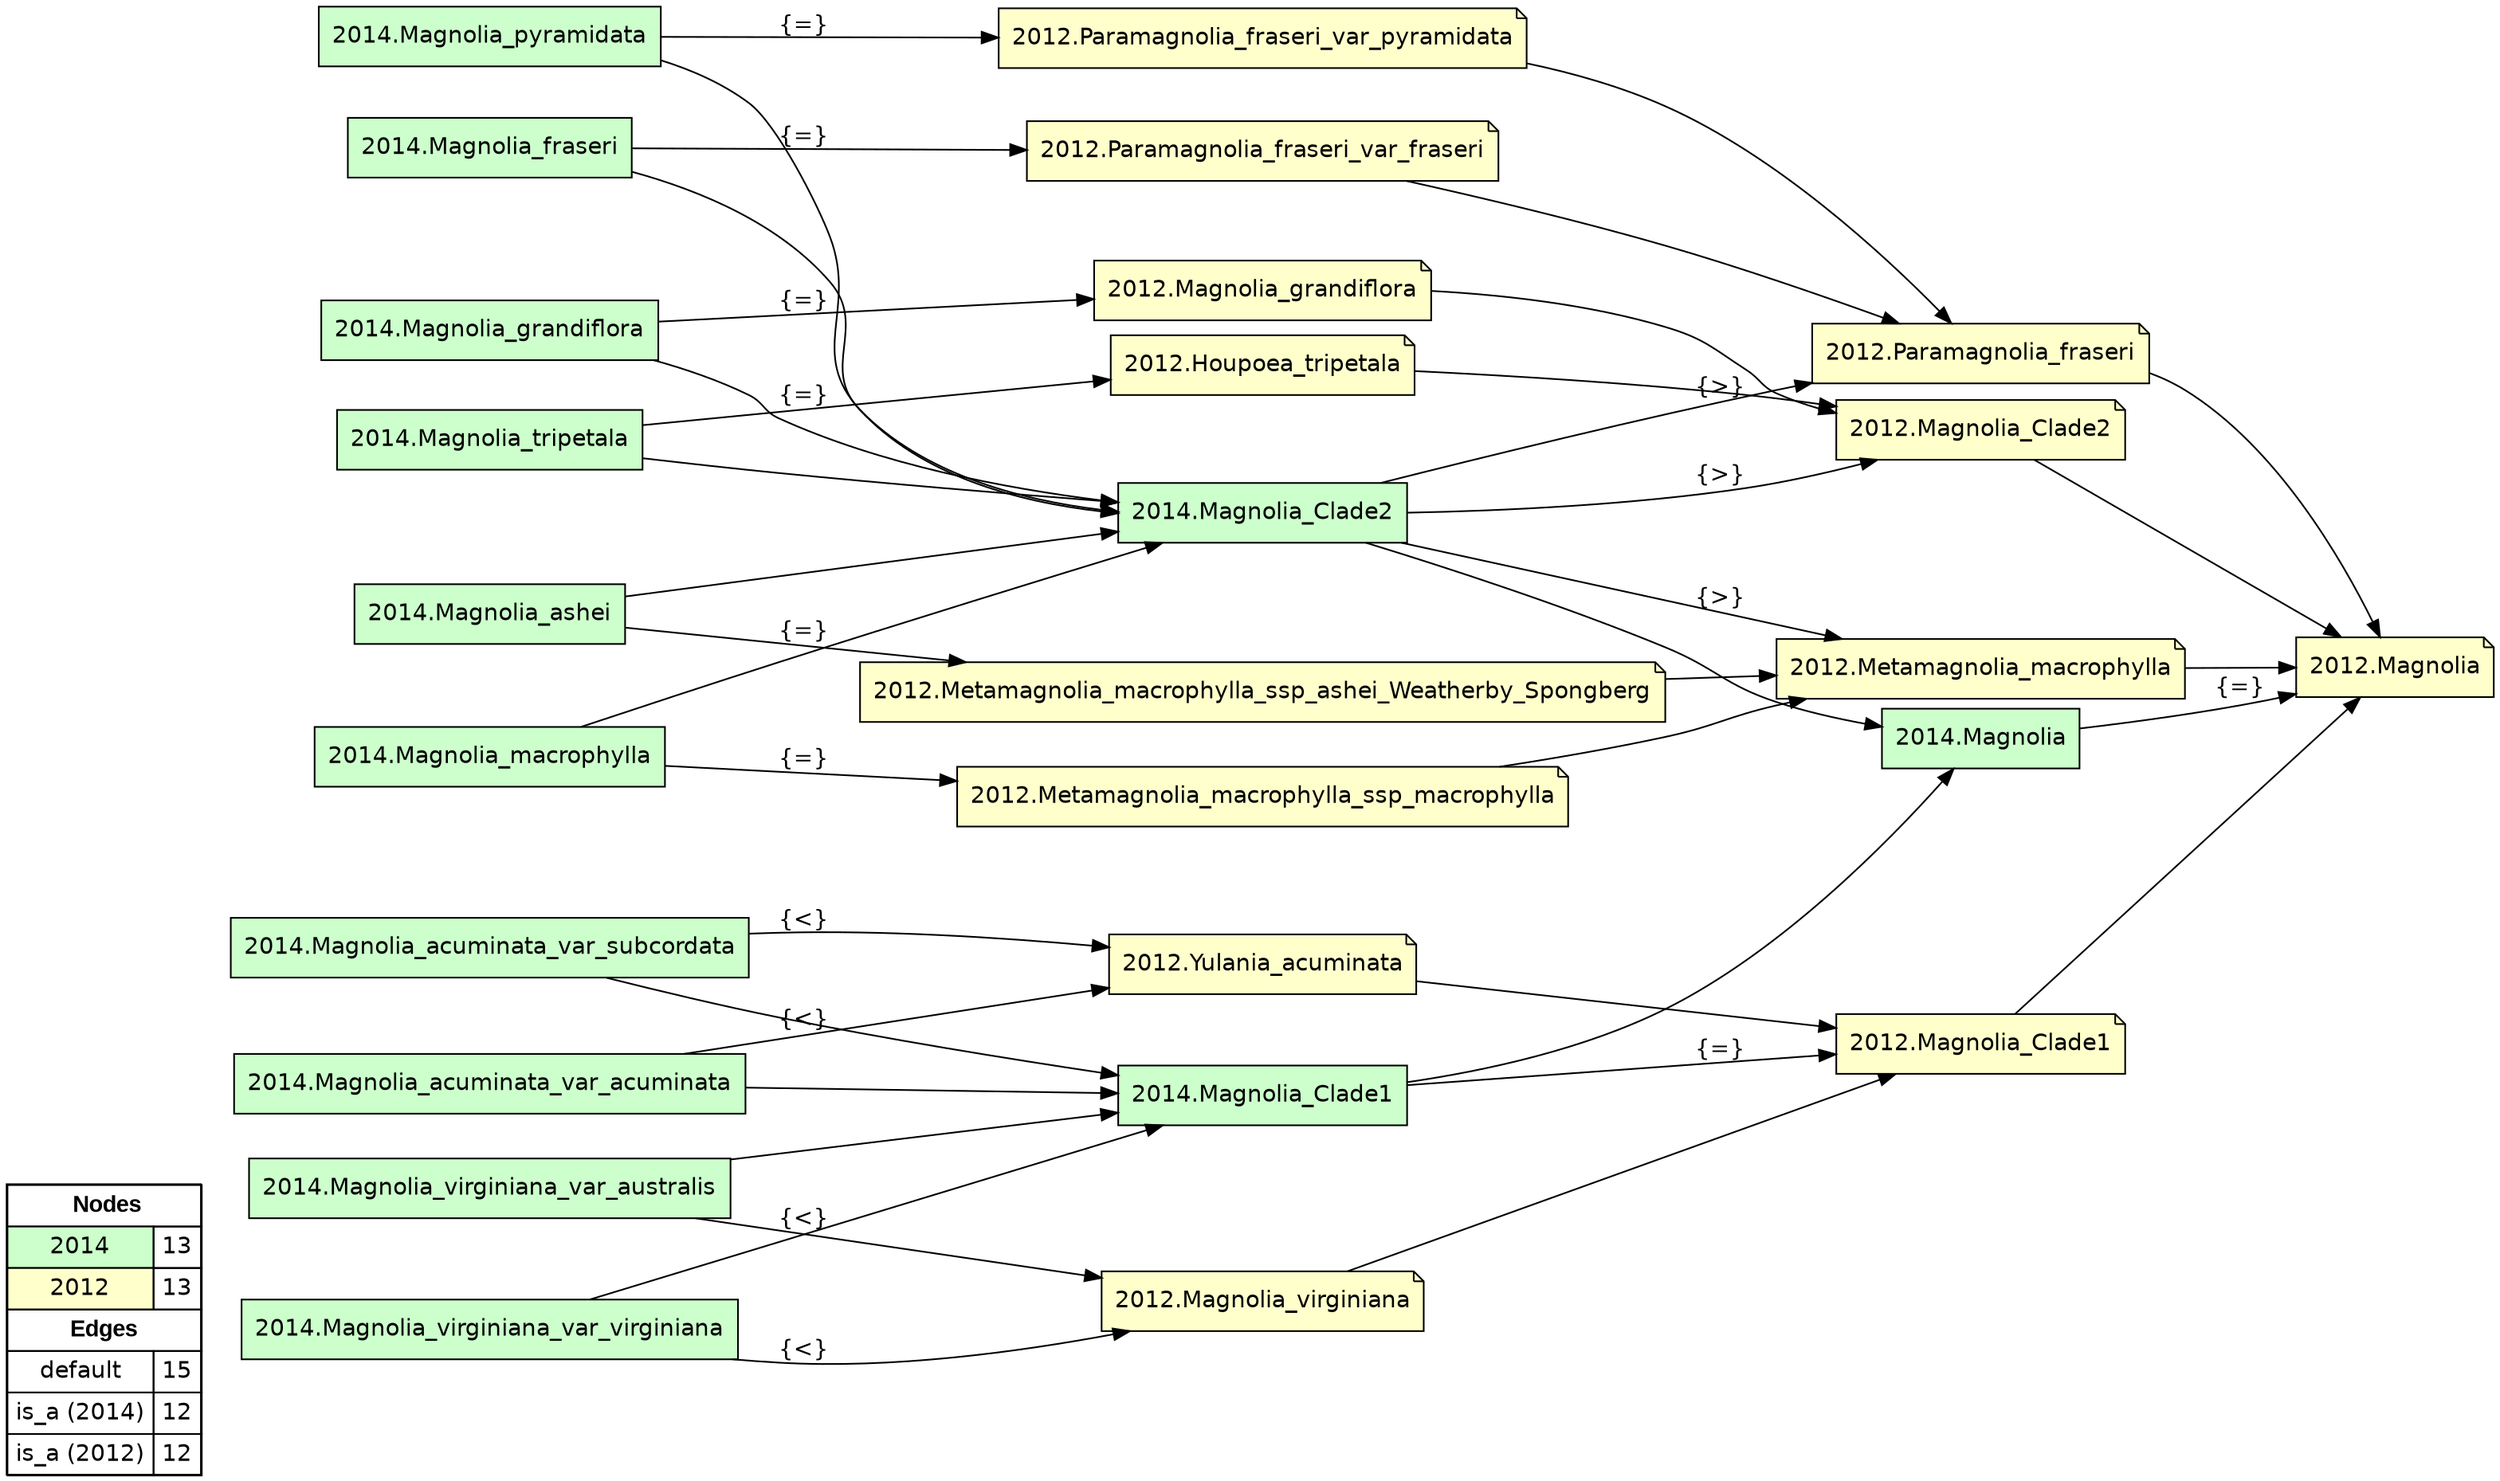 digraph{
rankdir=LR
node[shape=circle style=filled fillcolor="#FFFFFF"] 
node[shape=box style=filled fillcolor="#CCFFCC" fontname="helvetica"] 
"2014.Magnolia_tripetala"
"2014.Magnolia_fraseri"
"2014.Magnolia_acuminata_var_subcordata"
"2014.Magnolia_grandiflora"
"2014.Magnolia_virginiana_var_australis"
"2014.Magnolia_Clade2"
"2014.Magnolia_Clade1"
"2014.Magnolia"
"2014.Magnolia_ashei"
"2014.Magnolia_acuminata_var_acuminata"
"2014.Magnolia_virginiana_var_virginiana"
"2014.Magnolia_macrophylla"
"2014.Magnolia_pyramidata"
node[shape=circle style=filled fillcolor="#FFFFFF"] 
node[shape=note style=filled fillcolor="#FFFFCC" fontname="helvetica"] 
"2012.Houpoea_tripetala"
"2012.Metamagnolia_macrophylla_ssp_ashei_Weatherby_Spongberg"
"2012.Paramagnolia_fraseri_var_fraseri"
"2012.Paramagnolia_fraseri_var_pyramidata"
"2012.Magnolia_virginiana"
"2012.Metamagnolia_macrophylla"
"2012.Metamagnolia_macrophylla_ssp_macrophylla"
"2012.Magnolia_Clade1"
"2012.Magnolia_Clade2"
"2012.Magnolia_grandiflora"
"2012.Paramagnolia_fraseri"
"2012.Yulania_acuminata"
"2012.Magnolia"
edge[style=solid color="#000000" constraint=true penwidth=1 dir=forward]
edge[style=solid color="#000000" constraint=true penwidth=1 dir=forward]
"2014.Magnolia_acuminata_var_acuminata" -> "2012.Yulania_acuminata" [label="{<}"]
"2014.Magnolia_Clade2" -> "2012.Paramagnolia_fraseri" [label="{>}"]
"2014.Magnolia_ashei" -> "2012.Metamagnolia_macrophylla_ssp_ashei_Weatherby_Spongberg" [label="{=}"]
"2014.Magnolia_acuminata_var_subcordata" -> "2012.Yulania_acuminata" [label="{<}"]
"2014.Magnolia_fraseri" -> "2012.Paramagnolia_fraseri_var_fraseri" [label="{=}"]
"2014.Magnolia_pyramidata" -> "2012.Paramagnolia_fraseri_var_pyramidata" [label="{=}"]
"2014.Magnolia_grandiflora" -> "2012.Magnolia_grandiflora" [label="{=}"]
"2014.Magnolia_Clade2" -> "2012.Metamagnolia_macrophylla" [label="{>}"]
"2014.Magnolia_Clade1" -> "2012.Magnolia_Clade1" [label="{=}"]
"2014.Magnolia" -> "2012.Magnolia" [label="{=}"]
"2014.Magnolia_virginiana_var_australis" -> "2012.Magnolia_virginiana" [label="{<}"]
"2014.Magnolia_macrophylla" -> "2012.Metamagnolia_macrophylla_ssp_macrophylla" [label="{=}"]
"2014.Magnolia_virginiana_var_virginiana" -> "2012.Magnolia_virginiana" [label="{<}"]
"2014.Magnolia_tripetala" -> "2012.Houpoea_tripetala" [label="{=}"]
"2014.Magnolia_Clade2" -> "2012.Magnolia_Clade2" [label="{>}"]
edge[style=solid color="#000000" constraint=true penwidth=1 dir=forward]
edge[style=solid color="#000000" constraint=true penwidth=1 dir=forward]
"2014.Magnolia_fraseri" -> "2014.Magnolia_Clade2"
"2014.Magnolia_Clade2" -> "2014.Magnolia"
"2014.Magnolia_tripetala" -> "2014.Magnolia_Clade2"
"2014.Magnolia_macrophylla" -> "2014.Magnolia_Clade2"
"2014.Magnolia_pyramidata" -> "2014.Magnolia_Clade2"
"2014.Magnolia_virginiana_var_australis" -> "2014.Magnolia_Clade1"
"2014.Magnolia_acuminata_var_acuminata" -> "2014.Magnolia_Clade1"
"2014.Magnolia_virginiana_var_virginiana" -> "2014.Magnolia_Clade1"
"2014.Magnolia_grandiflora" -> "2014.Magnolia_Clade2"
"2014.Magnolia_ashei" -> "2014.Magnolia_Clade2"
"2014.Magnolia_acuminata_var_subcordata" -> "2014.Magnolia_Clade1"
"2014.Magnolia_Clade1" -> "2014.Magnolia"
edge[style=solid color="#000000" constraint=true penwidth=1 dir=forward]
edge[style=dashed color="#AA00FF" constraint=true penwidth=2 dir=both]
edge[style=solid color="#000000" constraint=true penwidth=1 dir=forward]
edge[style=solid color="#000000" constraint=true penwidth=1 dir=forward]
"2012.Houpoea_tripetala" -> "2012.Magnolia_Clade2"
"2012.Magnolia_grandiflora" -> "2012.Magnolia_Clade2"
"2012.Magnolia_virginiana" -> "2012.Magnolia_Clade1"
"2012.Magnolia_Clade1" -> "2012.Magnolia"
"2012.Paramagnolia_fraseri_var_fraseri" -> "2012.Paramagnolia_fraseri"
"2012.Yulania_acuminata" -> "2012.Magnolia_Clade1"
"2012.Metamagnolia_macrophylla_ssp_macrophylla" -> "2012.Metamagnolia_macrophylla"
"2012.Paramagnolia_fraseri" -> "2012.Magnolia"
"2012.Magnolia_Clade2" -> "2012.Magnolia"
"2012.Metamagnolia_macrophylla_ssp_ashei_Weatherby_Spongberg" -> "2012.Metamagnolia_macrophylla"
"2012.Paramagnolia_fraseri_var_pyramidata" -> "2012.Paramagnolia_fraseri"
"2012.Metamagnolia_macrophylla" -> "2012.Magnolia"
node[shape=box] 
{rank=source Legend [fillcolor= white margin=0 label=< 
 <TABLE BORDER="0" CELLBORDER="1" CELLSPACING="0" CELLPADDING="4"> 
<TR> <TD COLSPAN="2"><font face="Arial Black"> Nodes</font></TD> </TR> 
<TR> 
 <TD bgcolor="#CCFFCC" fontname="helvetica">2014</TD> 
 <TD>13</TD> 
 </TR> 
<TR> 
 <TD bgcolor="#FFFFCC" fontname="helvetica">2012</TD> 
 <TD>13</TD> 
 </TR> 
<TR> <TD COLSPAN="2"><font face = "Arial Black"> Edges </font></TD> </TR> 
<TR> 
 <TD><font color ="#000000">default</font></TD><TD>15</TD>
</TR>
<TR> 
 <TD><font color ="#000000">is_a (2014)</font></TD><TD>12</TD>
</TR>
<TR> 
 <TD><font color ="#000000">is_a (2012)</font></TD><TD>12</TD>
</TR>
</TABLE> 
 >] } 
}